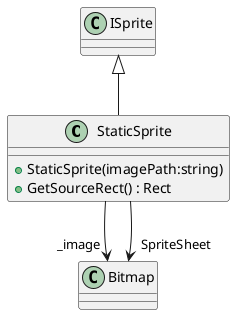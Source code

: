 @startuml
class StaticSprite {
    + StaticSprite(imagePath:string)
    + GetSourceRect() : Rect
}
ISprite <|-- StaticSprite
StaticSprite --> "_image" Bitmap
StaticSprite --> "SpriteSheet" Bitmap
@enduml
